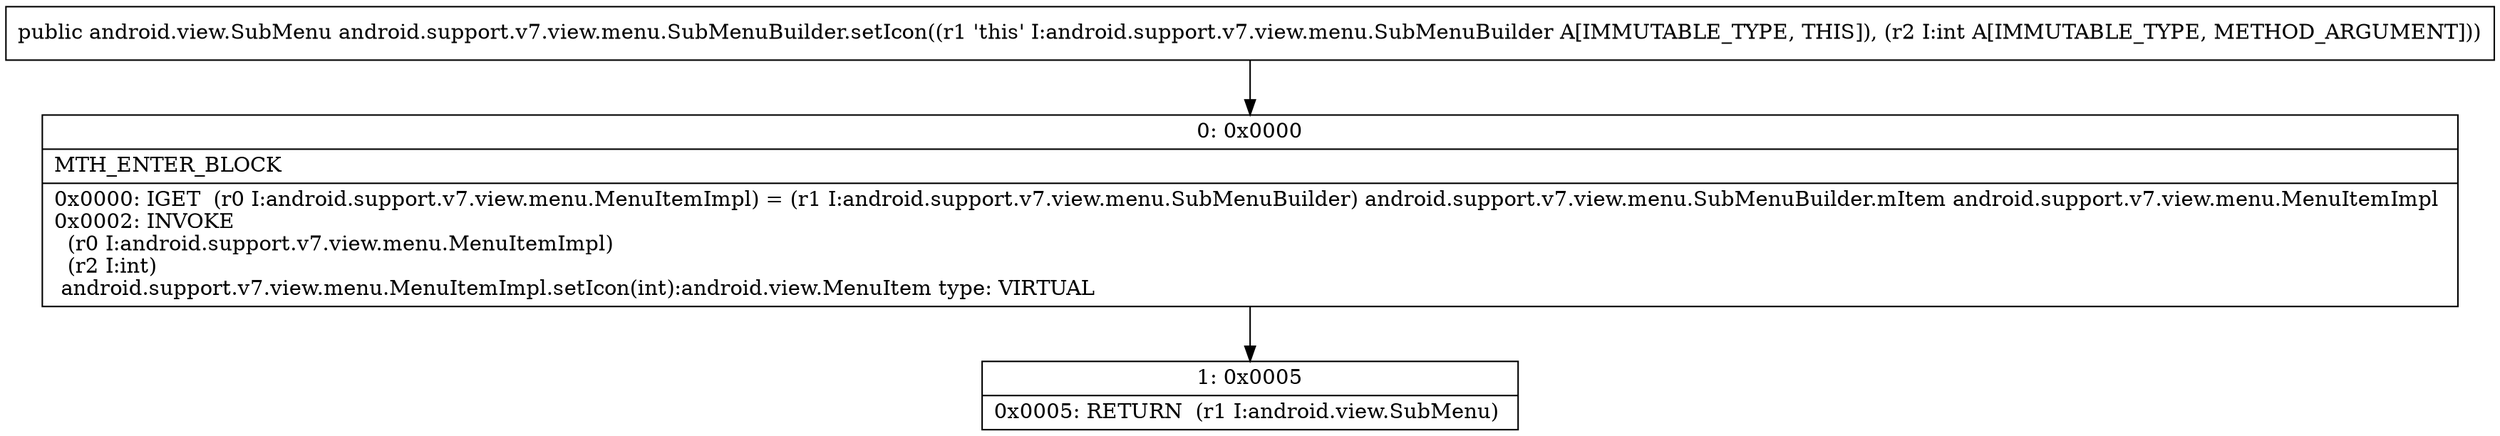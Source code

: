 digraph "CFG forandroid.support.v7.view.menu.SubMenuBuilder.setIcon(I)Landroid\/view\/SubMenu;" {
Node_0 [shape=record,label="{0\:\ 0x0000|MTH_ENTER_BLOCK\l|0x0000: IGET  (r0 I:android.support.v7.view.menu.MenuItemImpl) = (r1 I:android.support.v7.view.menu.SubMenuBuilder) android.support.v7.view.menu.SubMenuBuilder.mItem android.support.v7.view.menu.MenuItemImpl \l0x0002: INVOKE  \l  (r0 I:android.support.v7.view.menu.MenuItemImpl)\l  (r2 I:int)\l android.support.v7.view.menu.MenuItemImpl.setIcon(int):android.view.MenuItem type: VIRTUAL \l}"];
Node_1 [shape=record,label="{1\:\ 0x0005|0x0005: RETURN  (r1 I:android.view.SubMenu) \l}"];
MethodNode[shape=record,label="{public android.view.SubMenu android.support.v7.view.menu.SubMenuBuilder.setIcon((r1 'this' I:android.support.v7.view.menu.SubMenuBuilder A[IMMUTABLE_TYPE, THIS]), (r2 I:int A[IMMUTABLE_TYPE, METHOD_ARGUMENT])) }"];
MethodNode -> Node_0;
Node_0 -> Node_1;
}

